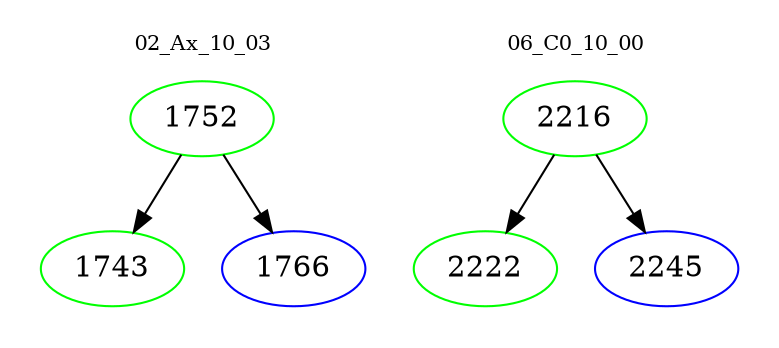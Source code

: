 digraph{
subgraph cluster_0 {
color = white
label = "02_Ax_10_03";
fontsize=10;
T0_1752 [label="1752", color="green"]
T0_1752 -> T0_1743 [color="black"]
T0_1743 [label="1743", color="green"]
T0_1752 -> T0_1766 [color="black"]
T0_1766 [label="1766", color="blue"]
}
subgraph cluster_1 {
color = white
label = "06_C0_10_00";
fontsize=10;
T1_2216 [label="2216", color="green"]
T1_2216 -> T1_2222 [color="black"]
T1_2222 [label="2222", color="green"]
T1_2216 -> T1_2245 [color="black"]
T1_2245 [label="2245", color="blue"]
}
}
